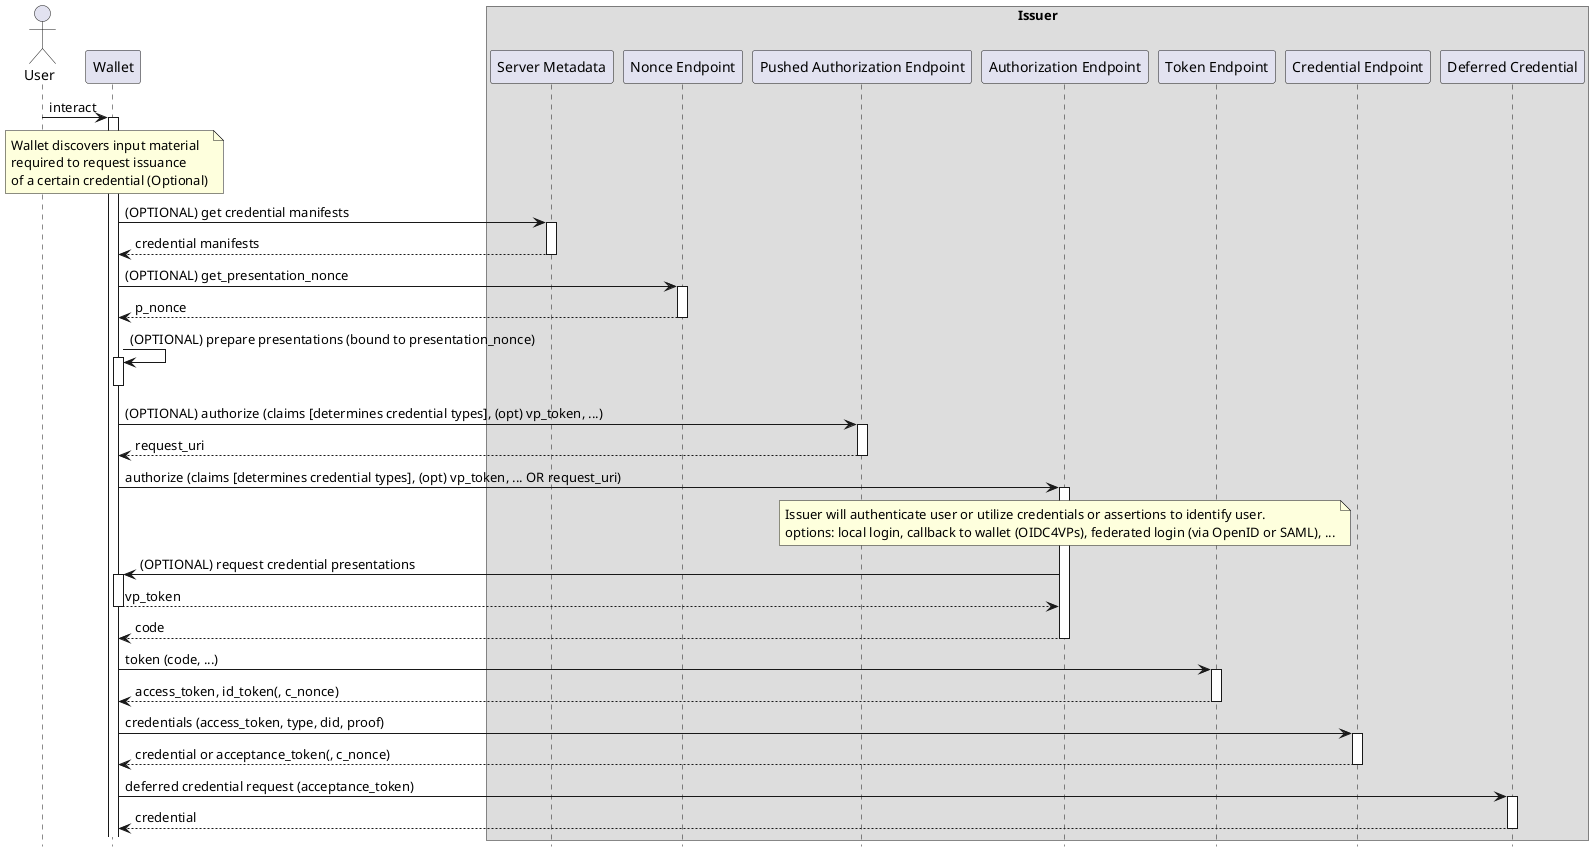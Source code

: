 @startuml

actor User as U
participant Wallet as W
box Issuer
participant "Server Metadata" as metadata
participant "Nonce Endpoint" as init
participant "Pushed Authorization Endpoint" as PAR
participant "Authorization Endpoint" as AS
participant "Token Endpoint" as T
participant "Credential Endpoint" as P
participant "Deferred Credential" as I
end box
autoactivate on
hide footbox

U -> W: interact
note over W: Wallet discovers input material\nrequired to request issuance\nof a certain credential (Optional)

W -> metadata: (OPTIONAL) get credential manifests
return credential manifests

W -> init: (OPTIONAL) get_presentation_nonce
return p_nonce

W -> W: (OPTIONAL) prepare presentations (bound to presentation_nonce)
deactivate W

W -> PAR: (OPTIONAL) authorize (claims [determines credential types], (opt) vp_token, ...)

return request_uri

W -> AS: authorize (claims [determines credential types], (opt) vp_token, ... OR request_uri)

note over AS: Issuer will authenticate user or utilize credentials or assertions to identify user. \noptions: local login, callback to wallet (OIDC4VPs), federated login (via OpenID or SAML), ...

AS -> W: (OPTIONAL) request credential presentations
return vp_token

return code

W -> T: token (code, ...)
return access_token, id_token(, c_nonce)

W->P: credentials (access_token, type, did, proof)

return credential or acceptance_token(, c_nonce)

W->I: deferred credential request (acceptance_token)
return credential

@enduml